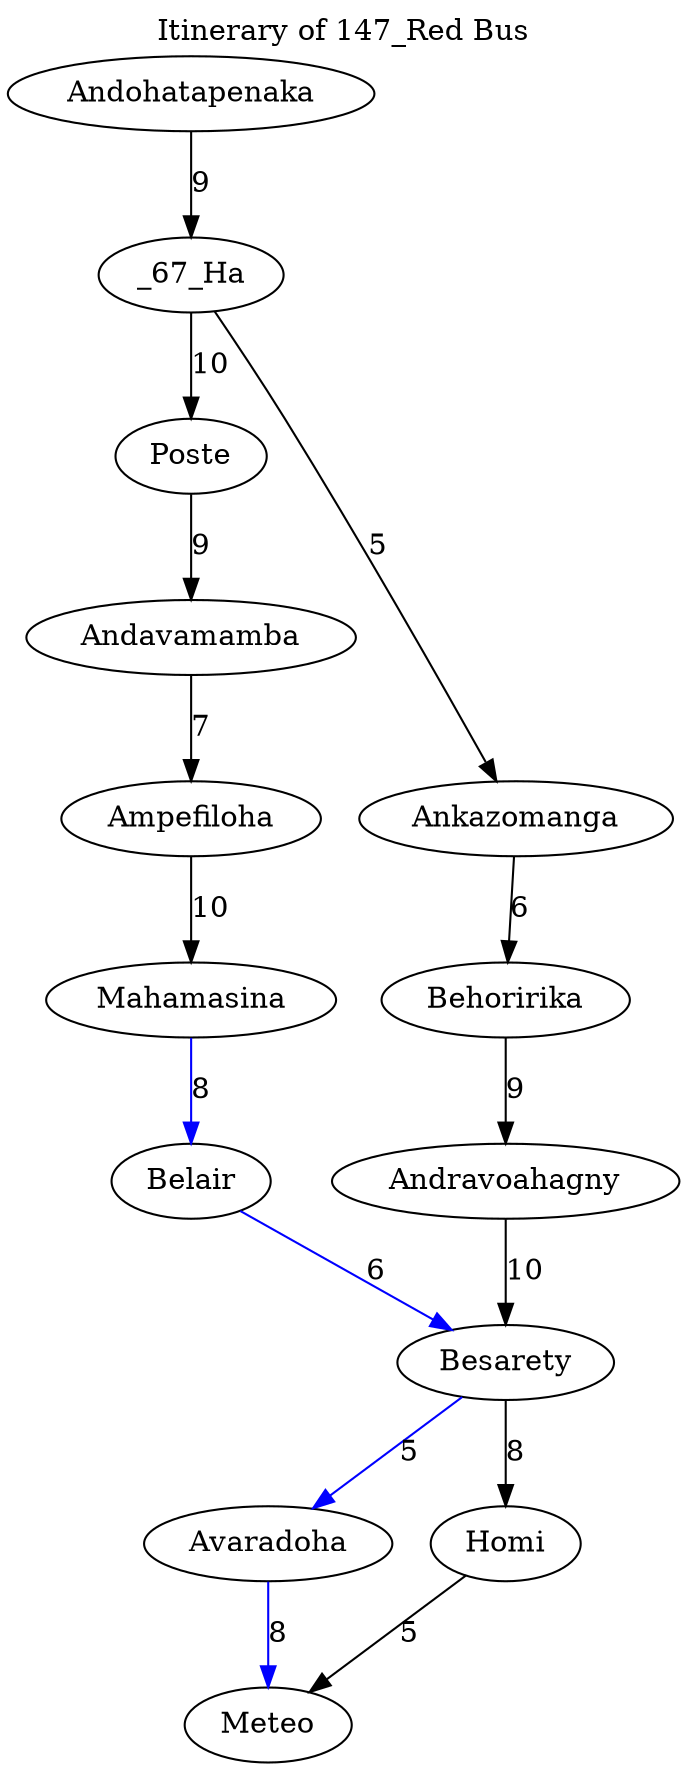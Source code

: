 digraph G {
	labelloc="t"	label="Itinerary of 147_Red Bus"	Andavamamba -> Ampefiloha [weight=7, label="7"];
	Ampefiloha -> Mahamasina [weight=10, label="10"];
	_67_Ha -> Poste [weight=10, label="10"];
	Andohatapenaka -> _67_Ha [weight=9, label="9"];
	Mahamasina -> Belair [color="blue", weight=8, label="8"];
	Ankazomanga -> Behoririka [weight=6, label="6"];
	Andravoahagny -> Besarety [weight=10, label="10"];
	Besarety -> Avaradoha [color="blue", weight=5, label="5"];
	Homi -> Meteo [weight=5, label="5"];
	Besarety -> Homi [weight=8, label="8"];
	Poste -> Andavamamba [weight=9, label="9"];
	_67_Ha -> Ankazomanga [weight=5, label="5"];
	Behoririka -> Andravoahagny [weight=9, label="9"];
	Belair -> Besarety [color="blue", weight=6, label="6"];
	Avaradoha -> Meteo [color="blue", weight=8, label="8"];
}